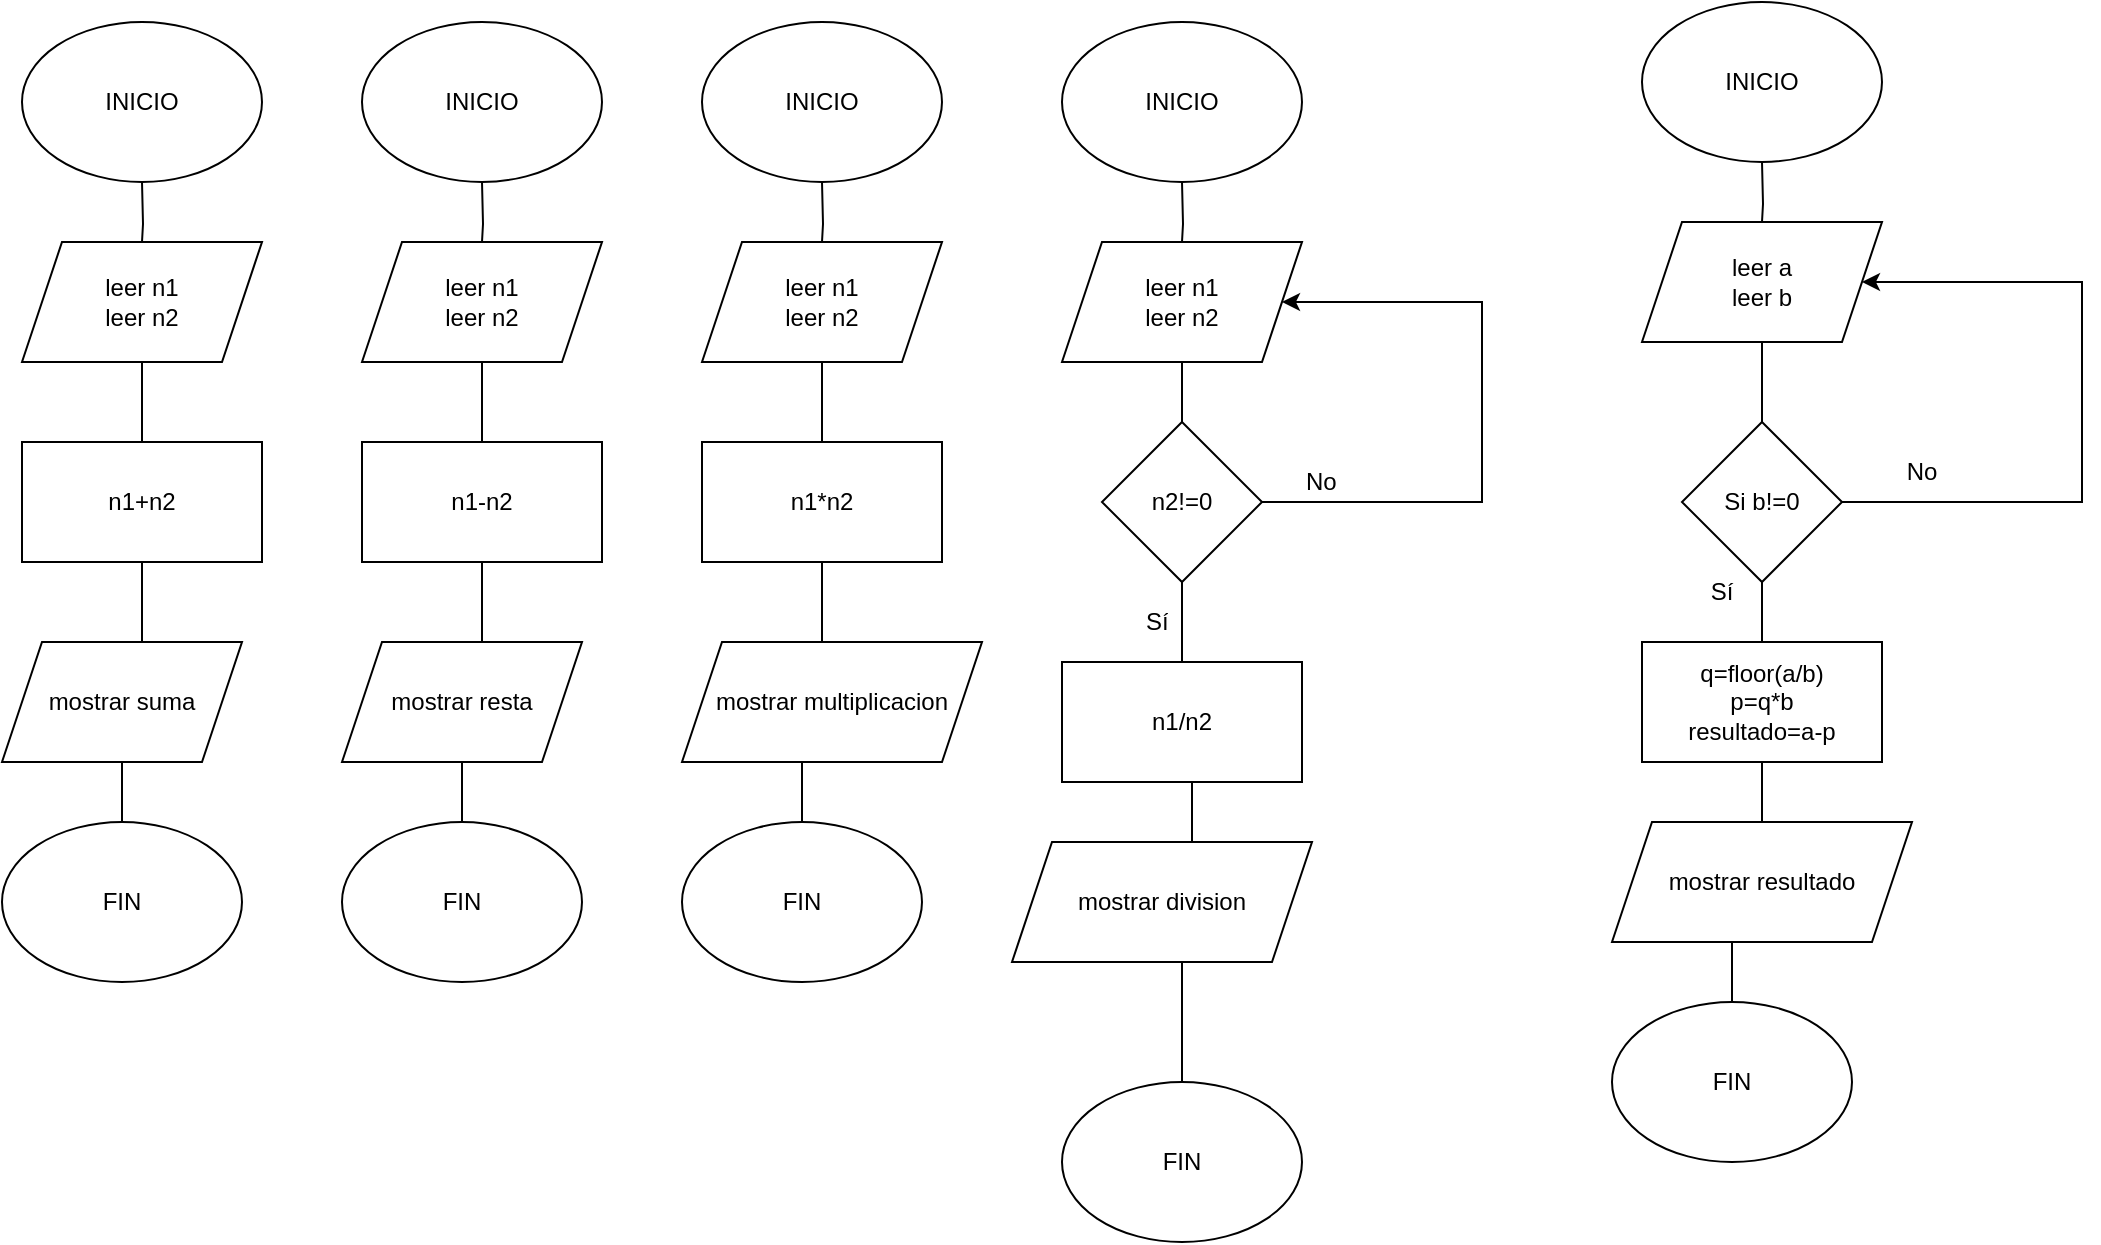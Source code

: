 <mxfile version="20.3.0" type="device"><diagram id="C5RBs43oDa-KdzZeNtuy" name="Page-1"><mxGraphModel dx="782" dy="468" grid="1" gridSize="10" guides="1" tooltips="1" connect="1" arrows="1" fold="1" page="1" pageScale="1" pageWidth="827" pageHeight="1169" math="0" shadow="0"><root><mxCell id="WIyWlLk6GJQsqaUBKTNV-0"/><mxCell id="WIyWlLk6GJQsqaUBKTNV-1" parent="WIyWlLk6GJQsqaUBKTNV-0"/><mxCell id="NV1Rz97e6xvGXlMr_CIb-2" value="INICIO" style="ellipse;whiteSpace=wrap;html=1;" parent="WIyWlLk6GJQsqaUBKTNV-1" vertex="1"><mxGeometry x="70" y="20" width="120" height="80" as="geometry"/></mxCell><mxCell id="NV1Rz97e6xvGXlMr_CIb-1" value="leer n1&lt;br&gt;leer n2" style="shape=parallelogram;perimeter=parallelogramPerimeter;whiteSpace=wrap;html=1;fixedSize=1;" parent="WIyWlLk6GJQsqaUBKTNV-1" vertex="1"><mxGeometry x="70" y="130" width="120" height="60" as="geometry"/></mxCell><mxCell id="NV1Rz97e6xvGXlMr_CIb-3" value="" style="rounded=0;html=1;jettySize=auto;orthogonalLoop=1;fontSize=11;endArrow=none;endFill=0;endSize=8;strokeWidth=1;shadow=0;labelBackgroundColor=none;edgeStyle=orthogonalEdgeStyle;" parent="WIyWlLk6GJQsqaUBKTNV-1" target="NV1Rz97e6xvGXlMr_CIb-1" edge="1"><mxGeometry relative="1" as="geometry"><mxPoint x="130" y="100" as="sourcePoint"/><mxPoint x="130" y="220" as="targetPoint"/></mxGeometry></mxCell><mxCell id="NV1Rz97e6xvGXlMr_CIb-7" value="mostrar suma" style="shape=parallelogram;perimeter=parallelogramPerimeter;whiteSpace=wrap;html=1;fixedSize=1;" parent="WIyWlLk6GJQsqaUBKTNV-1" vertex="1"><mxGeometry x="60" y="330" width="120" height="60" as="geometry"/></mxCell><mxCell id="NV1Rz97e6xvGXlMr_CIb-8" value="" style="rounded=0;html=1;jettySize=auto;orthogonalLoop=1;fontSize=11;endArrow=none;endFill=0;endSize=8;strokeWidth=1;shadow=0;labelBackgroundColor=none;edgeStyle=orthogonalEdgeStyle;startArrow=none;" parent="WIyWlLk6GJQsqaUBKTNV-1" source="NV1Rz97e6xvGXlMr_CIb-1" target="NV1Rz97e6xvGXlMr_CIb-7" edge="1"><mxGeometry relative="1" as="geometry"><mxPoint x="130" y="190" as="sourcePoint"/><mxPoint x="130" y="370" as="targetPoint"/><Array as="points"><mxPoint x="130" y="330"/><mxPoint x="130" y="330"/></Array></mxGeometry></mxCell><mxCell id="NV1Rz97e6xvGXlMr_CIb-10" value="n1+n2" style="rounded=0;whiteSpace=wrap;html=1;" parent="WIyWlLk6GJQsqaUBKTNV-1" vertex="1"><mxGeometry x="70" y="230" width="120" height="60" as="geometry"/></mxCell><mxCell id="NV1Rz97e6xvGXlMr_CIb-11" value="FIN" style="ellipse;whiteSpace=wrap;html=1;" parent="WIyWlLk6GJQsqaUBKTNV-1" vertex="1"><mxGeometry x="60" y="420" width="120" height="80" as="geometry"/></mxCell><mxCell id="NV1Rz97e6xvGXlMr_CIb-13" value="" style="endArrow=none;html=1;rounded=0;entryX=0.5;entryY=0;entryDx=0;entryDy=0;" parent="WIyWlLk6GJQsqaUBKTNV-1" target="NV1Rz97e6xvGXlMr_CIb-11" edge="1"><mxGeometry width="50" height="50" relative="1" as="geometry"><mxPoint x="120" y="390" as="sourcePoint"/><mxPoint x="350" y="250" as="targetPoint"/><Array as="points"><mxPoint x="120" y="390"/></Array></mxGeometry></mxCell><mxCell id="NV1Rz97e6xvGXlMr_CIb-14" value="INICIO" style="ellipse;whiteSpace=wrap;html=1;" parent="WIyWlLk6GJQsqaUBKTNV-1" vertex="1"><mxGeometry x="240" y="20" width="120" height="80" as="geometry"/></mxCell><mxCell id="NV1Rz97e6xvGXlMr_CIb-15" value="leer n1&lt;br&gt;leer n2" style="shape=parallelogram;perimeter=parallelogramPerimeter;whiteSpace=wrap;html=1;fixedSize=1;" parent="WIyWlLk6GJQsqaUBKTNV-1" vertex="1"><mxGeometry x="240" y="130" width="120" height="60" as="geometry"/></mxCell><mxCell id="NV1Rz97e6xvGXlMr_CIb-16" value="" style="rounded=0;html=1;jettySize=auto;orthogonalLoop=1;fontSize=11;endArrow=none;endFill=0;endSize=8;strokeWidth=1;shadow=0;labelBackgroundColor=none;edgeStyle=orthogonalEdgeStyle;" parent="WIyWlLk6GJQsqaUBKTNV-1" target="NV1Rz97e6xvGXlMr_CIb-15" edge="1"><mxGeometry relative="1" as="geometry"><mxPoint x="300" y="100" as="sourcePoint"/><mxPoint x="300" y="220" as="targetPoint"/></mxGeometry></mxCell><mxCell id="NV1Rz97e6xvGXlMr_CIb-17" value="mostrar resta" style="shape=parallelogram;perimeter=parallelogramPerimeter;whiteSpace=wrap;html=1;fixedSize=1;" parent="WIyWlLk6GJQsqaUBKTNV-1" vertex="1"><mxGeometry x="230" y="330" width="120" height="60" as="geometry"/></mxCell><mxCell id="NV1Rz97e6xvGXlMr_CIb-18" value="" style="rounded=0;html=1;jettySize=auto;orthogonalLoop=1;fontSize=11;endArrow=none;endFill=0;endSize=8;strokeWidth=1;shadow=0;labelBackgroundColor=none;edgeStyle=orthogonalEdgeStyle;startArrow=none;" parent="WIyWlLk6GJQsqaUBKTNV-1" source="NV1Rz97e6xvGXlMr_CIb-15" target="NV1Rz97e6xvGXlMr_CIb-17" edge="1"><mxGeometry relative="1" as="geometry"><mxPoint x="300" y="190" as="sourcePoint"/><mxPoint x="300" y="370" as="targetPoint"/><Array as="points"><mxPoint x="300" y="330"/><mxPoint x="300" y="330"/></Array></mxGeometry></mxCell><mxCell id="NV1Rz97e6xvGXlMr_CIb-19" value="n1-n2" style="rounded=0;whiteSpace=wrap;html=1;" parent="WIyWlLk6GJQsqaUBKTNV-1" vertex="1"><mxGeometry x="240" y="230" width="120" height="60" as="geometry"/></mxCell><mxCell id="NV1Rz97e6xvGXlMr_CIb-20" value="FIN" style="ellipse;whiteSpace=wrap;html=1;" parent="WIyWlLk6GJQsqaUBKTNV-1" vertex="1"><mxGeometry x="230" y="420" width="120" height="80" as="geometry"/></mxCell><mxCell id="NV1Rz97e6xvGXlMr_CIb-21" value="" style="endArrow=none;html=1;rounded=0;entryX=0.5;entryY=0;entryDx=0;entryDy=0;" parent="WIyWlLk6GJQsqaUBKTNV-1" target="NV1Rz97e6xvGXlMr_CIb-20" edge="1"><mxGeometry width="50" height="50" relative="1" as="geometry"><mxPoint x="290" y="390" as="sourcePoint"/><mxPoint x="520" y="250" as="targetPoint"/><Array as="points"><mxPoint x="290" y="390"/></Array></mxGeometry></mxCell><mxCell id="NV1Rz97e6xvGXlMr_CIb-22" value="INICIO" style="ellipse;whiteSpace=wrap;html=1;" parent="WIyWlLk6GJQsqaUBKTNV-1" vertex="1"><mxGeometry x="410" y="20" width="120" height="80" as="geometry"/></mxCell><mxCell id="NV1Rz97e6xvGXlMr_CIb-23" value="leer n1&lt;br&gt;leer n2" style="shape=parallelogram;perimeter=parallelogramPerimeter;whiteSpace=wrap;html=1;fixedSize=1;" parent="WIyWlLk6GJQsqaUBKTNV-1" vertex="1"><mxGeometry x="410" y="130" width="120" height="60" as="geometry"/></mxCell><mxCell id="NV1Rz97e6xvGXlMr_CIb-24" value="" style="rounded=0;html=1;jettySize=auto;orthogonalLoop=1;fontSize=11;endArrow=none;endFill=0;endSize=8;strokeWidth=1;shadow=0;labelBackgroundColor=none;edgeStyle=orthogonalEdgeStyle;" parent="WIyWlLk6GJQsqaUBKTNV-1" target="NV1Rz97e6xvGXlMr_CIb-23" edge="1"><mxGeometry relative="1" as="geometry"><mxPoint x="470" y="100" as="sourcePoint"/><mxPoint x="470" y="220" as="targetPoint"/></mxGeometry></mxCell><mxCell id="NV1Rz97e6xvGXlMr_CIb-25" value="mostrar multiplicacion" style="shape=parallelogram;perimeter=parallelogramPerimeter;whiteSpace=wrap;html=1;fixedSize=1;" parent="WIyWlLk6GJQsqaUBKTNV-1" vertex="1"><mxGeometry x="400" y="330" width="150" height="60" as="geometry"/></mxCell><mxCell id="NV1Rz97e6xvGXlMr_CIb-26" value="" style="rounded=0;html=1;jettySize=auto;orthogonalLoop=1;fontSize=11;endArrow=none;endFill=0;endSize=8;strokeWidth=1;shadow=0;labelBackgroundColor=none;edgeStyle=orthogonalEdgeStyle;startArrow=none;" parent="WIyWlLk6GJQsqaUBKTNV-1" source="NV1Rz97e6xvGXlMr_CIb-23" target="NV1Rz97e6xvGXlMr_CIb-25" edge="1"><mxGeometry relative="1" as="geometry"><mxPoint x="470" y="190" as="sourcePoint"/><mxPoint x="470" y="370" as="targetPoint"/><Array as="points"><mxPoint x="470" y="330"/><mxPoint x="470" y="330"/></Array></mxGeometry></mxCell><mxCell id="NV1Rz97e6xvGXlMr_CIb-27" value="n1*n2" style="rounded=0;whiteSpace=wrap;html=1;" parent="WIyWlLk6GJQsqaUBKTNV-1" vertex="1"><mxGeometry x="410" y="230" width="120" height="60" as="geometry"/></mxCell><mxCell id="NV1Rz97e6xvGXlMr_CIb-28" value="FIN" style="ellipse;whiteSpace=wrap;html=1;" parent="WIyWlLk6GJQsqaUBKTNV-1" vertex="1"><mxGeometry x="400" y="420" width="120" height="80" as="geometry"/></mxCell><mxCell id="NV1Rz97e6xvGXlMr_CIb-29" value="" style="endArrow=none;html=1;rounded=0;entryX=0.5;entryY=0;entryDx=0;entryDy=0;" parent="WIyWlLk6GJQsqaUBKTNV-1" target="NV1Rz97e6xvGXlMr_CIb-28" edge="1"><mxGeometry width="50" height="50" relative="1" as="geometry"><mxPoint x="460" y="390" as="sourcePoint"/><mxPoint x="690" y="250" as="targetPoint"/><Array as="points"><mxPoint x="460" y="390"/></Array></mxGeometry></mxCell><mxCell id="NV1Rz97e6xvGXlMr_CIb-30" value="INICIO" style="ellipse;whiteSpace=wrap;html=1;" parent="WIyWlLk6GJQsqaUBKTNV-1" vertex="1"><mxGeometry x="590" y="20" width="120" height="80" as="geometry"/></mxCell><mxCell id="NV1Rz97e6xvGXlMr_CIb-31" value="leer n1&lt;br&gt;leer n2" style="shape=parallelogram;perimeter=parallelogramPerimeter;whiteSpace=wrap;html=1;fixedSize=1;" parent="WIyWlLk6GJQsqaUBKTNV-1" vertex="1"><mxGeometry x="590" y="130" width="120" height="60" as="geometry"/></mxCell><mxCell id="NV1Rz97e6xvGXlMr_CIb-32" value="" style="rounded=0;html=1;jettySize=auto;orthogonalLoop=1;fontSize=11;endArrow=none;endFill=0;endSize=8;strokeWidth=1;shadow=0;labelBackgroundColor=none;edgeStyle=orthogonalEdgeStyle;" parent="WIyWlLk6GJQsqaUBKTNV-1" target="NV1Rz97e6xvGXlMr_CIb-31" edge="1"><mxGeometry relative="1" as="geometry"><mxPoint x="650" y="100" as="sourcePoint"/><mxPoint x="650" y="220" as="targetPoint"/></mxGeometry></mxCell><mxCell id="NV1Rz97e6xvGXlMr_CIb-33" value="mostrar division" style="shape=parallelogram;perimeter=parallelogramPerimeter;whiteSpace=wrap;html=1;fixedSize=1;" parent="WIyWlLk6GJQsqaUBKTNV-1" vertex="1"><mxGeometry x="565" y="430" width="150" height="60" as="geometry"/></mxCell><mxCell id="NV1Rz97e6xvGXlMr_CIb-34" value="" style="rounded=0;html=1;jettySize=auto;orthogonalLoop=1;fontSize=11;endArrow=none;endFill=0;endSize=8;strokeWidth=1;shadow=0;labelBackgroundColor=none;edgeStyle=orthogonalEdgeStyle;startArrow=none;" parent="WIyWlLk6GJQsqaUBKTNV-1" source="NV1Rz97e6xvGXlMr_CIb-50" target="NV1Rz97e6xvGXlMr_CIb-33" edge="1"><mxGeometry relative="1" as="geometry"><mxPoint x="650" y="190" as="sourcePoint"/><mxPoint x="650" y="370" as="targetPoint"/><Array as="points"><mxPoint x="650" y="330"/><mxPoint x="650" y="330"/></Array></mxGeometry></mxCell><mxCell id="NV1Rz97e6xvGXlMr_CIb-35" value="n1/n2" style="rounded=0;whiteSpace=wrap;html=1;" parent="WIyWlLk6GJQsqaUBKTNV-1" vertex="1"><mxGeometry x="590" y="340" width="120" height="60" as="geometry"/></mxCell><mxCell id="NV1Rz97e6xvGXlMr_CIb-36" value="FIN" style="ellipse;whiteSpace=wrap;html=1;" parent="WIyWlLk6GJQsqaUBKTNV-1" vertex="1"><mxGeometry x="590" y="550" width="120" height="80" as="geometry"/></mxCell><mxCell id="NV1Rz97e6xvGXlMr_CIb-39" value="n2!=0" style="rhombus;whiteSpace=wrap;html=1;" parent="WIyWlLk6GJQsqaUBKTNV-1" vertex="1"><mxGeometry x="610" y="220" width="80" height="80" as="geometry"/></mxCell><mxCell id="NV1Rz97e6xvGXlMr_CIb-47" value="" style="endArrow=classic;html=1;rounded=0;exitX=1;exitY=0.5;exitDx=0;exitDy=0;entryX=1;entryY=0.5;entryDx=0;entryDy=0;" parent="WIyWlLk6GJQsqaUBKTNV-1" source="NV1Rz97e6xvGXlMr_CIb-39" target="NV1Rz97e6xvGXlMr_CIb-31" edge="1"><mxGeometry width="50" height="50" relative="1" as="geometry"><mxPoint x="740" y="570" as="sourcePoint"/><mxPoint x="790" y="580" as="targetPoint"/><Array as="points"><mxPoint x="800" y="260"/><mxPoint x="800" y="160"/></Array></mxGeometry></mxCell><mxCell id="NV1Rz97e6xvGXlMr_CIb-48" value="" style="endArrow=none;html=1;rounded=0;" parent="WIyWlLk6GJQsqaUBKTNV-1" source="NV1Rz97e6xvGXlMr_CIb-36" edge="1"><mxGeometry width="50" height="50" relative="1" as="geometry"><mxPoint x="600" y="540" as="sourcePoint"/><mxPoint x="650" y="490" as="targetPoint"/></mxGeometry></mxCell><mxCell id="NV1Rz97e6xvGXlMr_CIb-50" value="Sí" style="text;strokeColor=none;fillColor=none;html=1;whiteSpace=wrap;verticalAlign=middle;overflow=hidden;" parent="WIyWlLk6GJQsqaUBKTNV-1" vertex="1"><mxGeometry x="630" y="290" width="50" height="60" as="geometry"/></mxCell><mxCell id="NV1Rz97e6xvGXlMr_CIb-52" value="No" style="text;strokeColor=none;fillColor=none;html=1;whiteSpace=wrap;verticalAlign=middle;overflow=hidden;" parent="WIyWlLk6GJQsqaUBKTNV-1" vertex="1"><mxGeometry x="710" y="220" width="50" height="60" as="geometry"/></mxCell><mxCell id="NV1Rz97e6xvGXlMr_CIb-57" value="" style="endArrow=none;html=1;rounded=0;entryX=0.5;entryY=1;entryDx=0;entryDy=0;exitX=0.5;exitY=0;exitDx=0;exitDy=0;" parent="WIyWlLk6GJQsqaUBKTNV-1" source="NV1Rz97e6xvGXlMr_CIb-39" target="NV1Rz97e6xvGXlMr_CIb-31" edge="1"><mxGeometry width="50" height="50" relative="1" as="geometry"><mxPoint x="390" y="330" as="sourcePoint"/><mxPoint x="440" y="280" as="targetPoint"/></mxGeometry></mxCell><mxCell id="NV1Rz97e6xvGXlMr_CIb-58" value="" style="endArrow=none;html=1;rounded=0;exitX=0.4;exitY=0.833;exitDx=0;exitDy=0;exitPerimeter=0;" parent="WIyWlLk6GJQsqaUBKTNV-1" source="NV1Rz97e6xvGXlMr_CIb-50" edge="1"><mxGeometry width="50" height="50" relative="1" as="geometry"><mxPoint x="600" y="350" as="sourcePoint"/><mxPoint x="650" y="300" as="targetPoint"/></mxGeometry></mxCell><mxCell id="C2dWwmtyHwnbB0XwwNwC-10" value="INICIO" style="ellipse;whiteSpace=wrap;html=1;" parent="WIyWlLk6GJQsqaUBKTNV-1" vertex="1"><mxGeometry x="880" y="10" width="120" height="80" as="geometry"/></mxCell><mxCell id="C2dWwmtyHwnbB0XwwNwC-11" value="leer a&lt;br&gt;leer b" style="shape=parallelogram;perimeter=parallelogramPerimeter;whiteSpace=wrap;html=1;fixedSize=1;" parent="WIyWlLk6GJQsqaUBKTNV-1" vertex="1"><mxGeometry x="880" y="120" width="120" height="60" as="geometry"/></mxCell><mxCell id="C2dWwmtyHwnbB0XwwNwC-12" value="" style="rounded=0;html=1;jettySize=auto;orthogonalLoop=1;fontSize=11;endArrow=none;endFill=0;endSize=8;strokeWidth=1;shadow=0;labelBackgroundColor=none;edgeStyle=orthogonalEdgeStyle;" parent="WIyWlLk6GJQsqaUBKTNV-1" target="C2dWwmtyHwnbB0XwwNwC-11" edge="1"><mxGeometry relative="1" as="geometry"><mxPoint x="940" y="90" as="sourcePoint"/><mxPoint x="940" y="210" as="targetPoint"/></mxGeometry></mxCell><mxCell id="C2dWwmtyHwnbB0XwwNwC-13" value="mostrar resultado" style="shape=parallelogram;perimeter=parallelogramPerimeter;whiteSpace=wrap;html=1;fixedSize=1;" parent="WIyWlLk6GJQsqaUBKTNV-1" vertex="1"><mxGeometry x="865" y="420" width="150" height="60" as="geometry"/></mxCell><mxCell id="C2dWwmtyHwnbB0XwwNwC-15" value="q=floor(a/b)&lt;br&gt;p=q*b&lt;br&gt;resultado=a-p" style="rounded=0;whiteSpace=wrap;html=1;" parent="WIyWlLk6GJQsqaUBKTNV-1" vertex="1"><mxGeometry x="880" y="330" width="120" height="60" as="geometry"/></mxCell><mxCell id="C2dWwmtyHwnbB0XwwNwC-16" value="FIN" style="ellipse;whiteSpace=wrap;html=1;" parent="WIyWlLk6GJQsqaUBKTNV-1" vertex="1"><mxGeometry x="865" y="510" width="120" height="80" as="geometry"/></mxCell><mxCell id="C2dWwmtyHwnbB0XwwNwC-17" value="" style="endArrow=none;html=1;rounded=0;entryX=0.5;entryY=0;entryDx=0;entryDy=0;" parent="WIyWlLk6GJQsqaUBKTNV-1" target="C2dWwmtyHwnbB0XwwNwC-16" edge="1"><mxGeometry width="50" height="50" relative="1" as="geometry"><mxPoint x="925" y="480" as="sourcePoint"/><mxPoint x="1155" y="340" as="targetPoint"/><Array as="points"><mxPoint x="925" y="480"/></Array></mxGeometry></mxCell><mxCell id="C2dWwmtyHwnbB0XwwNwC-19" value="" style="endArrow=none;html=1;rounded=0;entryX=0.5;entryY=1;entryDx=0;entryDy=0;" parent="WIyWlLk6GJQsqaUBKTNV-1" target="C2dWwmtyHwnbB0XwwNwC-11" edge="1"><mxGeometry width="50" height="50" relative="1" as="geometry"><mxPoint x="940" y="230" as="sourcePoint"/><mxPoint x="940" y="270" as="targetPoint"/></mxGeometry></mxCell><mxCell id="C2dWwmtyHwnbB0XwwNwC-20" value="Si b!=0" style="rhombus;whiteSpace=wrap;html=1;" parent="WIyWlLk6GJQsqaUBKTNV-1" vertex="1"><mxGeometry x="900" y="220" width="80" height="80" as="geometry"/></mxCell><mxCell id="C2dWwmtyHwnbB0XwwNwC-21" value="" style="endArrow=none;html=1;rounded=0;entryX=0.5;entryY=1;entryDx=0;entryDy=0;exitX=0.5;exitY=0;exitDx=0;exitDy=0;" parent="WIyWlLk6GJQsqaUBKTNV-1" source="C2dWwmtyHwnbB0XwwNwC-15" target="C2dWwmtyHwnbB0XwwNwC-20" edge="1"><mxGeometry width="50" height="50" relative="1" as="geometry"><mxPoint x="890" y="320" as="sourcePoint"/><mxPoint x="940" y="270" as="targetPoint"/></mxGeometry></mxCell><mxCell id="C2dWwmtyHwnbB0XwwNwC-22" value="" style="endArrow=classic;html=1;rounded=0;entryX=1;entryY=0.5;entryDx=0;entryDy=0;exitX=1;exitY=0.5;exitDx=0;exitDy=0;" parent="WIyWlLk6GJQsqaUBKTNV-1" source="C2dWwmtyHwnbB0XwwNwC-20" target="C2dWwmtyHwnbB0XwwNwC-11" edge="1"><mxGeometry width="50" height="50" relative="1" as="geometry"><mxPoint x="1100" y="270" as="sourcePoint"/><mxPoint x="1020" y="240" as="targetPoint"/><Array as="points"><mxPoint x="1100" y="260"/><mxPoint x="1100" y="150"/></Array></mxGeometry></mxCell><mxCell id="C2dWwmtyHwnbB0XwwNwC-23" value="No" style="text;html=1;strokeColor=none;fillColor=none;align=center;verticalAlign=middle;whiteSpace=wrap;rounded=0;" parent="WIyWlLk6GJQsqaUBKTNV-1" vertex="1"><mxGeometry x="990" y="230" width="60" height="30" as="geometry"/></mxCell><mxCell id="C2dWwmtyHwnbB0XwwNwC-24" value="Sí" style="text;html=1;strokeColor=none;fillColor=none;align=center;verticalAlign=middle;whiteSpace=wrap;rounded=0;" parent="WIyWlLk6GJQsqaUBKTNV-1" vertex="1"><mxGeometry x="890" y="290" width="60" height="30" as="geometry"/></mxCell><mxCell id="C2dWwmtyHwnbB0XwwNwC-25" value="" style="endArrow=none;html=1;rounded=0;entryX=0.5;entryY=1;entryDx=0;entryDy=0;exitX=0.5;exitY=0;exitDx=0;exitDy=0;" parent="WIyWlLk6GJQsqaUBKTNV-1" source="C2dWwmtyHwnbB0XwwNwC-13" target="C2dWwmtyHwnbB0XwwNwC-15" edge="1"><mxGeometry width="50" height="50" relative="1" as="geometry"><mxPoint x="1080" y="410" as="sourcePoint"/><mxPoint x="940" y="270" as="targetPoint"/></mxGeometry></mxCell></root></mxGraphModel></diagram></mxfile>
